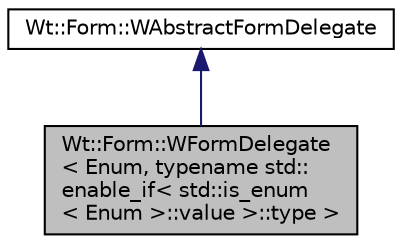 digraph "Wt::Form::WFormDelegate&lt; Enum, typename std::enable_if&lt; std::is_enum&lt; Enum &gt;::value &gt;::type &gt;"
{
 // LATEX_PDF_SIZE
  edge [fontname="Helvetica",fontsize="10",labelfontname="Helvetica",labelfontsize="10"];
  node [fontname="Helvetica",fontsize="10",shape=record];
  Node1 [label="Wt::Form::WFormDelegate\l\< Enum, typename std::\lenable_if\< std::is_enum\l\< Enum \>::value \>::type \>",height=0.2,width=0.4,color="black", fillcolor="grey75", style="filled", fontcolor="black",tooltip="Form delegate form enum."];
  Node2 -> Node1 [dir="back",color="midnightblue",fontsize="10",style="solid"];
  Node2 [label="Wt::Form::WAbstractFormDelegate",height=0.2,width=0.4,color="black", fillcolor="white", style="filled",URL="$classWt_1_1Form_1_1WAbstractFormDelegate.html",tooltip="Abstract delegate class for creating form widgets."];
}
